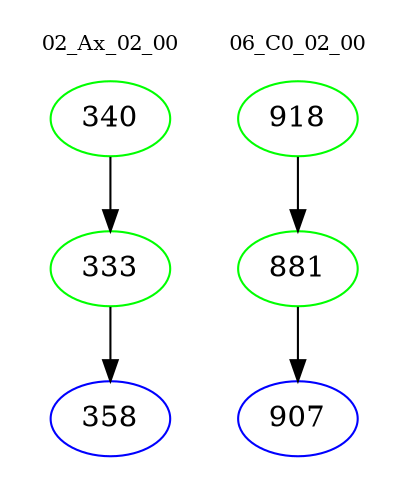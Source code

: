 digraph{
subgraph cluster_0 {
color = white
label = "02_Ax_02_00";
fontsize=10;
T0_340 [label="340", color="green"]
T0_340 -> T0_333 [color="black"]
T0_333 [label="333", color="green"]
T0_333 -> T0_358 [color="black"]
T0_358 [label="358", color="blue"]
}
subgraph cluster_1 {
color = white
label = "06_C0_02_00";
fontsize=10;
T1_918 [label="918", color="green"]
T1_918 -> T1_881 [color="black"]
T1_881 [label="881", color="green"]
T1_881 -> T1_907 [color="black"]
T1_907 [label="907", color="blue"]
}
}
